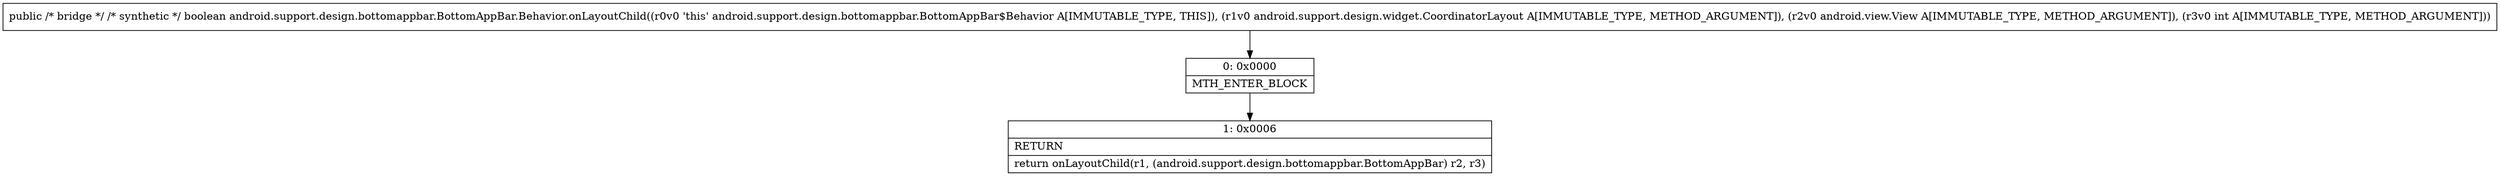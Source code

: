 digraph "CFG forandroid.support.design.bottomappbar.BottomAppBar.Behavior.onLayoutChild(Landroid\/support\/design\/widget\/CoordinatorLayout;Landroid\/view\/View;I)Z" {
Node_0 [shape=record,label="{0\:\ 0x0000|MTH_ENTER_BLOCK\l}"];
Node_1 [shape=record,label="{1\:\ 0x0006|RETURN\l|return onLayoutChild(r1, (android.support.design.bottomappbar.BottomAppBar) r2, r3)\l}"];
MethodNode[shape=record,label="{public \/* bridge *\/ \/* synthetic *\/ boolean android.support.design.bottomappbar.BottomAppBar.Behavior.onLayoutChild((r0v0 'this' android.support.design.bottomappbar.BottomAppBar$Behavior A[IMMUTABLE_TYPE, THIS]), (r1v0 android.support.design.widget.CoordinatorLayout A[IMMUTABLE_TYPE, METHOD_ARGUMENT]), (r2v0 android.view.View A[IMMUTABLE_TYPE, METHOD_ARGUMENT]), (r3v0 int A[IMMUTABLE_TYPE, METHOD_ARGUMENT])) }"];
MethodNode -> Node_0;
Node_0 -> Node_1;
}


